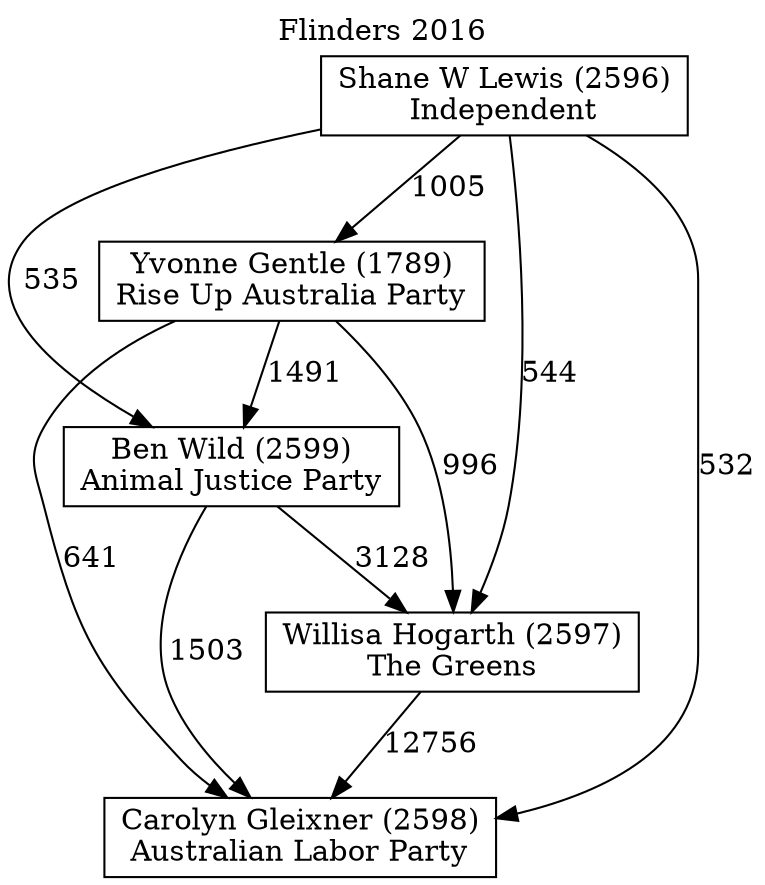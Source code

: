 // House preference flow
digraph "Carolyn Gleixner (2598)_Flinders_2016" {
	graph [label="Flinders 2016" labelloc=t mclimit=10]
	node [shape=box]
	"Carolyn Gleixner (2598)" [label="Carolyn Gleixner (2598)
Australian Labor Party"]
	"Willisa Hogarth (2597)" [label="Willisa Hogarth (2597)
The Greens"]
	"Ben Wild (2599)" [label="Ben Wild (2599)
Animal Justice Party"]
	"Yvonne Gentle (1789)" [label="Yvonne Gentle (1789)
Rise Up Australia Party"]
	"Shane W Lewis (2596)" [label="Shane W Lewis (2596)
Independent"]
	"Willisa Hogarth (2597)" -> "Carolyn Gleixner (2598)" [label=12756]
	"Ben Wild (2599)" -> "Willisa Hogarth (2597)" [label=3128]
	"Yvonne Gentle (1789)" -> "Ben Wild (2599)" [label=1491]
	"Shane W Lewis (2596)" -> "Yvonne Gentle (1789)" [label=1005]
	"Ben Wild (2599)" -> "Carolyn Gleixner (2598)" [label=1503]
	"Yvonne Gentle (1789)" -> "Carolyn Gleixner (2598)" [label=641]
	"Shane W Lewis (2596)" -> "Carolyn Gleixner (2598)" [label=532]
	"Shane W Lewis (2596)" -> "Ben Wild (2599)" [label=535]
	"Yvonne Gentle (1789)" -> "Willisa Hogarth (2597)" [label=996]
	"Shane W Lewis (2596)" -> "Willisa Hogarth (2597)" [label=544]
}
